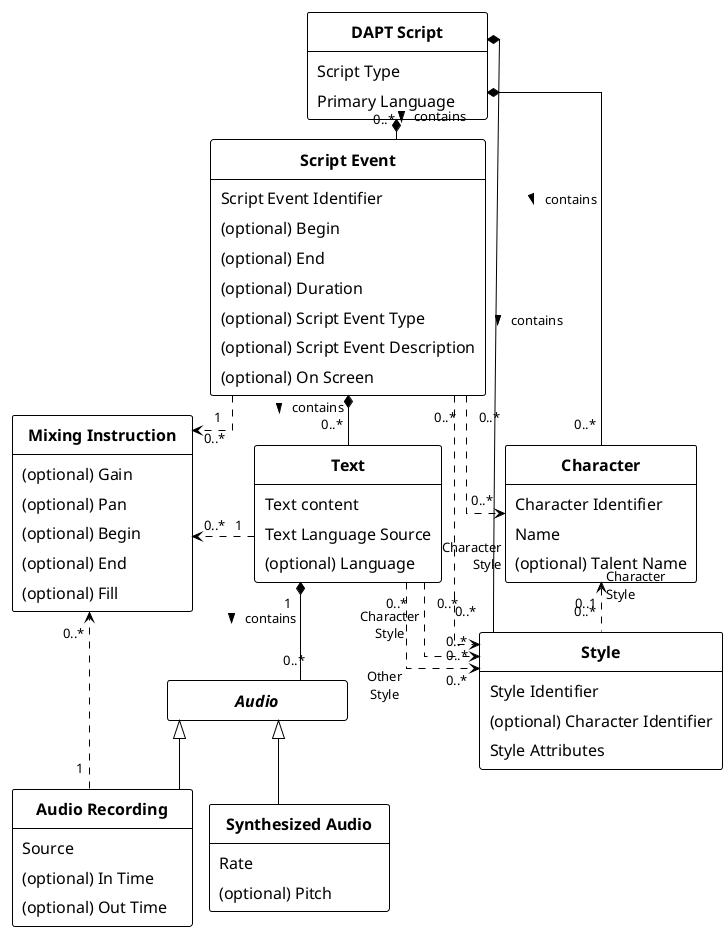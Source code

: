 @startuml class-diagram
!theme plain
!pragma ratio 1.3
' skinparam groupInheritance 2
skinparam linetype ortho
skinparam DefaultFontName sans-serif
skinparam DefaultFontSize 16
skinparam ArrowFontSize 13
skinparam ArrowMessageAlignment direction
skinparam Padding 4
skinparam Nodesep 15
skinparam Ranksep 20
skinparam MinClassWidth 180

together {
    Class DAPTScript as "**DAPT Script**" [[#dapt-script]] {
        Script Type [[[#script-type]]]
        Primary Language [[[#primary-language]]]
    }

    Class ScriptEvent as "**Script Event**" [[#script-event]] {
        Script Event Identifier [[[#dfn-script-event-identifier]]]
        {field} (optional) Begin [[[#dfn-begin]]]
        {field} (optional) End [[[#dfn-end]]]
        {field} (optional) Duration [[[#dfn-duration]]]
        {field} (optional) Script Event Type [[[#dfn-script-event-type]]]
        {field} (optional) Script Event Description [[[#dfn-script-event-description]]]
        {field} (optional) On Screen [[[#on-screen]]]
    }

    Class Text as "**Text**" [[#text]] {
        Text content [[[#dfn-text]]]
        Text Language Source [[[#text-language-source]]]
        {field} (optional) Language
        ' {field} (optional) Inline Style Attributes
    }
}

Class Character as "**Character**" [[#character]] {
    Character Identifier [[[#dfn-character-identifier]]]
    Name [[[#dfn-character-name]]]
    {field} (optional) Talent Name [[[#dfn-character-talent-name]]]
}

Class Style as "**Style**" {
    Style Identifier
    {field} (optional) Character Identifier [[[#dfn-character-identifier]]]
    Style Attributes
}

together {
    abstract Class Audio as "**Audio**" {
    }

    Class AudioRecording as "**Audio Recording**" {
        Source
        {field} (optional) In Time
        {field} (optional) Out Time
    }

    Class SynthesizedAudio as "**Synthesized Audio**" {
        Rate
        {field} (optional) Pitch
    }

}

class MixingInstruction as "**Mixing Instruction**" {
    {field} (optional) Gain
    {field} (optional) Pan
    {field} (optional) Begin
    {field} (optional) End
    {field} (optional) Fill
}

' MixingInstruction -[hidden]r-AudioRecording


DAPTScript *-down- "0..*" ScriptEvent : contains >
DAPTScript *-right- "0..*" Character : contains >
DAPTScript *-right- "0..*" Style : contains >
Character "0..1" <.down. "0..*" Style [[#dfn-character-style]] : Character\lStyle
ScriptEvent "0..*" .right.> "0..*" Style [[#dfn-character-style]] : Character\rStyle
ScriptEvent "1" ..> "0..*" MixingInstruction
Text "0..*" .right.> "0..*" Style [[#dfn-character-style]] : Character\nStyle
Text "0..*" .right.> "0..*" Style : Other\nStyle
Text "1" *-- "0..*" Audio : contains >
Text "1" ..> "0..*" MixingInstruction
ScriptEvent *-down- "0..*" Text : contains >
ScriptEvent "0..*" ..> "0..*" Character
AudioRecording "1" ..> "0..*" MixingInstruction
Audio <|-- SynthesizedAudio
Audio <|-- AudioRecording

SynthesizedAudio -[hidden]r- AudioRecording

' Hidden links to persuade the layout to look nicer
DAPTScript -[hidden]right- Style
Text -[hidden]left- MixingInstruction
Audio -[hidden]up- MixingInstruction

hide empty members
hide circle
@enduml